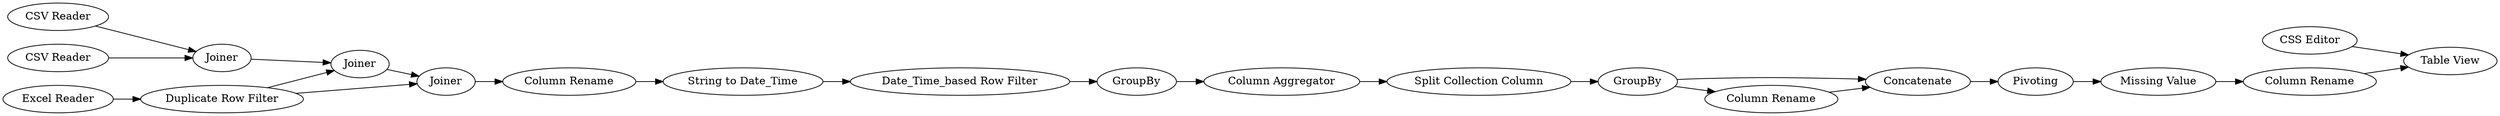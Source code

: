 digraph {
	17 -> 29
	11 -> 33
	37 -> 12
	34 -> 35
	29 -> 14
	2 -> 4
	1 -> 4
	18 -> 16
	4 -> 16
	3 -> 18
	18 -> 17
	14 -> 15
	33 -> 34
	15 -> 11
	35 -> 36
	38 -> 21
	36 -> 37
	20 -> 38
	35 -> 37
	12 -> 20
	22 -> 21
	16 -> 17
	18 [label="Duplicate Row Filter"]
	21 [label="Table View"]
	17 [label=Joiner]
	3 [label="Excel Reader"]
	15 [label="Date_Time_based Row Filter"]
	12 [label=Pivoting]
	16 [label=Joiner]
	1 [label="CSV Reader"]
	22 [label="CSS Editor"]
	11 [label=GroupBy]
	4 [label=Joiner]
	14 [label="String to Date_Time"]
	38 [label="Column Rename"]
	20 [label="Missing Value"]
	35 [label=GroupBy]
	34 [label="Split Collection Column"]
	29 [label="Column Rename"]
	36 [label="Column Rename"]
	33 [label="Column Aggregator"]
	2 [label="CSV Reader"]
	37 [label=Concatenate]
	rankdir=LR
}
